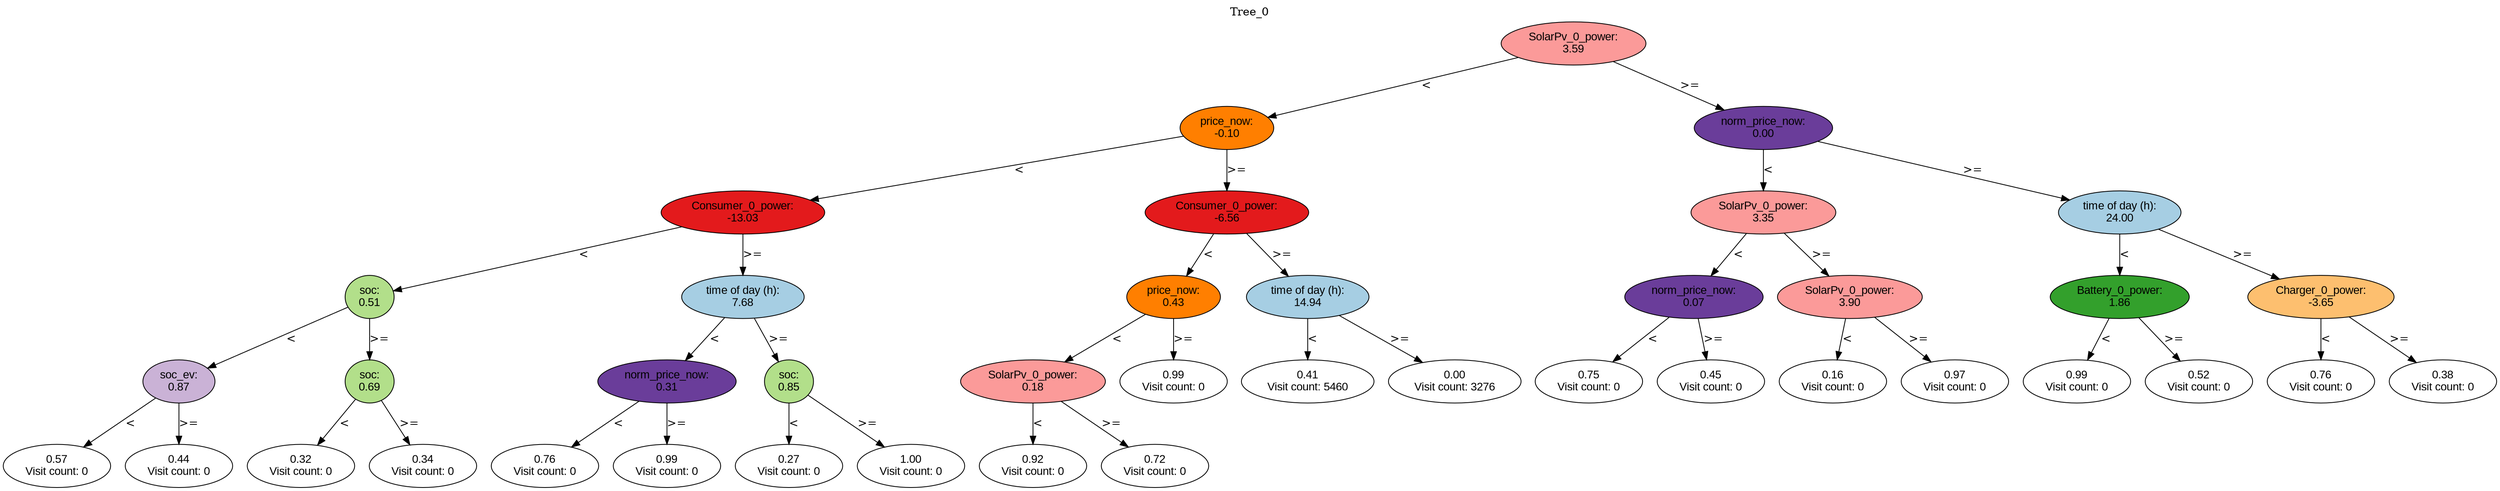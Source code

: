 digraph BST {
    node [fontname="Arial" style=filled colorscheme=paired12];
    0 [ label = "SolarPv_0_power:
3.59" fillcolor=5];
    1 [ label = "price_now:
-0.10" fillcolor=8];
    2 [ label = "Consumer_0_power:
-13.03" fillcolor=6];
    3 [ label = "soc:
0.51" fillcolor=3];
    4 [ label = "soc_ev:
0.87" fillcolor=9];
    5 [ label = "0.57
Visit count: 0" fillcolor=white];
    6 [ label = "0.44
Visit count: 0" fillcolor=white];
    7 [ label = "soc:
0.69" fillcolor=3];
    8 [ label = "0.32
Visit count: 0" fillcolor=white];
    9 [ label = "0.34
Visit count: 0" fillcolor=white];
    10 [ label = "time of day (h):
7.68" fillcolor=1];
    11 [ label = "norm_price_now:
0.31" fillcolor=10];
    12 [ label = "0.76
Visit count: 0" fillcolor=white];
    13 [ label = "0.99
Visit count: 0" fillcolor=white];
    14 [ label = "soc:
0.85" fillcolor=3];
    15 [ label = "0.27
Visit count: 0" fillcolor=white];
    16 [ label = "1.00
Visit count: 0" fillcolor=white];
    17 [ label = "Consumer_0_power:
-6.56" fillcolor=6];
    18 [ label = "price_now:
0.43" fillcolor=8];
    19 [ label = "SolarPv_0_power:
0.18" fillcolor=5];
    20 [ label = "0.92
Visit count: 0" fillcolor=white];
    21 [ label = "0.72
Visit count: 0" fillcolor=white];
    22 [ label = "0.99
Visit count: 0" fillcolor=white];
    23 [ label = "time of day (h):
14.94" fillcolor=1];
    24 [ label = "0.41
Visit count: 5460" fillcolor=white];
    25 [ label = "0.00
Visit count: 3276" fillcolor=white];
    26 [ label = "norm_price_now:
0.00" fillcolor=10];
    27 [ label = "SolarPv_0_power:
3.35" fillcolor=5];
    28 [ label = "norm_price_now:
0.07" fillcolor=10];
    29 [ label = "0.75
Visit count: 0" fillcolor=white];
    30 [ label = "0.45
Visit count: 0" fillcolor=white];
    31 [ label = "SolarPv_0_power:
3.90" fillcolor=5];
    32 [ label = "0.16
Visit count: 0" fillcolor=white];
    33 [ label = "0.97
Visit count: 0" fillcolor=white];
    34 [ label = "time of day (h):
24.00" fillcolor=1];
    35 [ label = "Battery_0_power:
1.86" fillcolor=4];
    36 [ label = "0.99
Visit count: 0" fillcolor=white];
    37 [ label = "0.52
Visit count: 0" fillcolor=white];
    38 [ label = "Charger_0_power:
-3.65" fillcolor=7];
    39 [ label = "0.76
Visit count: 0" fillcolor=white];
    40 [ label = "0.38
Visit count: 0" fillcolor=white];

    0  -> 1[ label = "<"];
    0  -> 26[ label = ">="];
    1  -> 2[ label = "<"];
    1  -> 17[ label = ">="];
    2  -> 3[ label = "<"];
    2  -> 10[ label = ">="];
    3  -> 4[ label = "<"];
    3  -> 7[ label = ">="];
    4  -> 5[ label = "<"];
    4  -> 6[ label = ">="];
    7  -> 8[ label = "<"];
    7  -> 9[ label = ">="];
    10  -> 11[ label = "<"];
    10  -> 14[ label = ">="];
    11  -> 12[ label = "<"];
    11  -> 13[ label = ">="];
    14  -> 15[ label = "<"];
    14  -> 16[ label = ">="];
    17  -> 18[ label = "<"];
    17  -> 23[ label = ">="];
    18  -> 19[ label = "<"];
    18  -> 22[ label = ">="];
    19  -> 20[ label = "<"];
    19  -> 21[ label = ">="];
    23  -> 24[ label = "<"];
    23  -> 25[ label = ">="];
    26  -> 27[ label = "<"];
    26  -> 34[ label = ">="];
    27  -> 28[ label = "<"];
    27  -> 31[ label = ">="];
    28  -> 29[ label = "<"];
    28  -> 30[ label = ">="];
    31  -> 32[ label = "<"];
    31  -> 33[ label = ">="];
    34  -> 35[ label = "<"];
    34  -> 38[ label = ">="];
    35  -> 36[ label = "<"];
    35  -> 37[ label = ">="];
    38  -> 39[ label = "<"];
    38  -> 40[ label = ">="];

    labelloc="t";
    label="Tree_0";
}